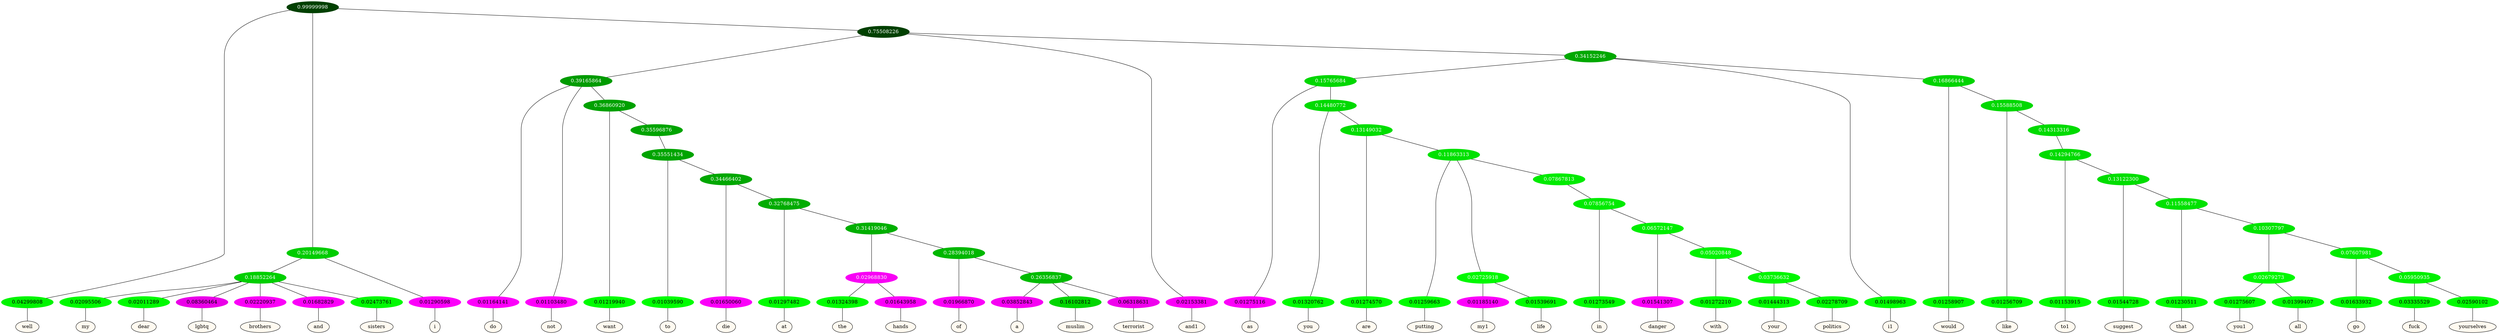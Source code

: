 graph {
	node [format=png height=0.15 nodesep=0.001 ordering=out overlap=prism overlap_scaling=0.01 ranksep=0.001 ratio=0.2 style=filled width=0.15]
	{
		rank=same
		a_w_1 [label=well color=black fillcolor=floralwhite style="filled,solid"]
		a_w_9 [label=my color=black fillcolor=floralwhite style="filled,solid"]
		a_w_10 [label=dear color=black fillcolor=floralwhite style="filled,solid"]
		a_w_11 [label=lgbtq color=black fillcolor=floralwhite style="filled,solid"]
		a_w_12 [label=brothers color=black fillcolor=floralwhite style="filled,solid"]
		a_w_13 [label=and color=black fillcolor=floralwhite style="filled,solid"]
		a_w_14 [label=sisters color=black fillcolor=floralwhite style="filled,solid"]
		a_w_5 [label=i color=black fillcolor=floralwhite style="filled,solid"]
		a_w_15 [label=do color=black fillcolor=floralwhite style="filled,solid"]
		a_w_16 [label=not color=black fillcolor=floralwhite style="filled,solid"]
		a_w_21 [label=want color=black fillcolor=floralwhite style="filled,solid"]
		a_w_32 [label=to color=black fillcolor=floralwhite style="filled,solid"]
		a_w_37 [label=die color=black fillcolor=floralwhite style="filled,solid"]
		a_w_44 [label=at color=black fillcolor=floralwhite style="filled,solid"]
		a_w_57 [label=the color=black fillcolor=floralwhite style="filled,solid"]
		a_w_58 [label=hands color=black fillcolor=floralwhite style="filled,solid"]
		a_w_59 [label=of color=black fillcolor=floralwhite style="filled,solid"]
		a_w_65 [label=a color=black fillcolor=floralwhite style="filled,solid"]
		a_w_66 [label=muslim color=black fillcolor=floralwhite style="filled,solid"]
		a_w_67 [label=terrorist color=black fillcolor=floralwhite style="filled,solid"]
		a_w_7 [label=and1 color=black fillcolor=floralwhite style="filled,solid"]
		a_w_23 [label=as color=black fillcolor=floralwhite style="filled,solid"]
		a_w_28 [label=you color=black fillcolor=floralwhite style="filled,solid"]
		a_w_34 [label=are color=black fillcolor=floralwhite style="filled,solid"]
		a_w_39 [label=putting color=black fillcolor=floralwhite style="filled,solid"]
		a_w_46 [label=my1 color=black fillcolor=floralwhite style="filled,solid"]
		a_w_47 [label=life color=black fillcolor=floralwhite style="filled,solid"]
		a_w_53 [label=in color=black fillcolor=floralwhite style="filled,solid"]
		a_w_61 [label=danger color=black fillcolor=floralwhite style="filled,solid"]
		a_w_68 [label=with color=black fillcolor=floralwhite style="filled,solid"]
		a_w_74 [label=your color=black fillcolor=floralwhite style="filled,solid"]
		a_w_75 [label=politics color=black fillcolor=floralwhite style="filled,solid"]
		a_w_19 [label=i1 color=black fillcolor=floralwhite style="filled,solid"]
		a_w_25 [label=would color=black fillcolor=floralwhite style="filled,solid"]
		a_w_30 [label=like color=black fillcolor=floralwhite style="filled,solid"]
		a_w_42 [label=to1 color=black fillcolor=floralwhite style="filled,solid"]
		a_w_49 [label=suggest color=black fillcolor=floralwhite style="filled,solid"]
		a_w_55 [label=that color=black fillcolor=floralwhite style="filled,solid"]
		a_w_70 [label=you1 color=black fillcolor=floralwhite style="filled,solid"]
		a_w_71 [label=all color=black fillcolor=floralwhite style="filled,solid"]
		a_w_72 [label=go color=black fillcolor=floralwhite style="filled,solid"]
		a_w_76 [label=fuck color=black fillcolor=floralwhite style="filled,solid"]
		a_w_77 [label=yourselves color=black fillcolor=floralwhite style="filled,solid"]
	}
	a_n_1 -- a_w_1
	a_n_9 -- a_w_9
	a_n_10 -- a_w_10
	a_n_11 -- a_w_11
	a_n_12 -- a_w_12
	a_n_13 -- a_w_13
	a_n_14 -- a_w_14
	a_n_5 -- a_w_5
	a_n_15 -- a_w_15
	a_n_16 -- a_w_16
	a_n_21 -- a_w_21
	a_n_32 -- a_w_32
	a_n_37 -- a_w_37
	a_n_44 -- a_w_44
	a_n_57 -- a_w_57
	a_n_58 -- a_w_58
	a_n_59 -- a_w_59
	a_n_65 -- a_w_65
	a_n_66 -- a_w_66
	a_n_67 -- a_w_67
	a_n_7 -- a_w_7
	a_n_23 -- a_w_23
	a_n_28 -- a_w_28
	a_n_34 -- a_w_34
	a_n_39 -- a_w_39
	a_n_46 -- a_w_46
	a_n_47 -- a_w_47
	a_n_53 -- a_w_53
	a_n_61 -- a_w_61
	a_n_68 -- a_w_68
	a_n_74 -- a_w_74
	a_n_75 -- a_w_75
	a_n_19 -- a_w_19
	a_n_25 -- a_w_25
	a_n_30 -- a_w_30
	a_n_42 -- a_w_42
	a_n_49 -- a_w_49
	a_n_55 -- a_w_55
	a_n_70 -- a_w_70
	a_n_71 -- a_w_71
	a_n_72 -- a_w_72
	a_n_76 -- a_w_76
	a_n_77 -- a_w_77
	{
		rank=same
		a_n_1 [label=0.04299808 color="0.334 1.000 0.957" fontcolor=black]
		a_n_9 [label=0.02095506 color="0.334 1.000 0.979" fontcolor=black]
		a_n_10 [label=0.02011289 color="0.334 1.000 0.980" fontcolor=black]
		a_n_11 [label=0.08360464 color="0.835 1.000 0.916" fontcolor=black]
		a_n_12 [label=0.02220937 color="0.835 1.000 0.978" fontcolor=black]
		a_n_13 [label=0.01682829 color="0.835 1.000 0.983" fontcolor=black]
		a_n_14 [label=0.02473761 color="0.334 1.000 0.975" fontcolor=black]
		a_n_5 [label=0.01290598 color="0.835 1.000 0.987" fontcolor=black]
		a_n_15 [label=0.01164141 color="0.835 1.000 0.988" fontcolor=black]
		a_n_16 [label=0.01103480 color="0.835 1.000 0.989" fontcolor=black]
		a_n_21 [label=0.01219940 color="0.334 1.000 0.988" fontcolor=black]
		a_n_32 [label=0.01039590 color="0.334 1.000 0.990" fontcolor=black]
		a_n_37 [label=0.01650060 color="0.835 1.000 0.983" fontcolor=black]
		a_n_44 [label=0.01297482 color="0.334 1.000 0.987" fontcolor=black]
		a_n_57 [label=0.01324398 color="0.334 1.000 0.987" fontcolor=black]
		a_n_58 [label=0.01643958 color="0.835 1.000 0.984" fontcolor=black]
		a_n_59 [label=0.01966870 color="0.835 1.000 0.980" fontcolor=black]
		a_n_65 [label=0.03852843 color="0.835 1.000 0.961" fontcolor=black]
		a_n_66 [label=0.16102812 color="0.334 1.000 0.839" fontcolor=black]
		a_n_67 [label=0.06318631 color="0.835 1.000 0.937" fontcolor=black]
		a_n_7 [label=0.02153381 color="0.835 1.000 0.978" fontcolor=black]
		a_n_23 [label=0.01275116 color="0.835 1.000 0.987" fontcolor=black]
		a_n_28 [label=0.01320762 color="0.334 1.000 0.987" fontcolor=black]
		a_n_34 [label=0.01274570 color="0.334 1.000 0.987" fontcolor=black]
		a_n_39 [label=0.01259663 color="0.334 1.000 0.987" fontcolor=black]
		a_n_46 [label=0.01185140 color="0.835 1.000 0.988" fontcolor=black]
		a_n_47 [label=0.01539691 color="0.334 1.000 0.985" fontcolor=black]
		a_n_53 [label=0.01273549 color="0.334 1.000 0.987" fontcolor=black]
		a_n_61 [label=0.01541307 color="0.835 1.000 0.985" fontcolor=black]
		a_n_68 [label=0.01272210 color="0.334 1.000 0.987" fontcolor=black]
		a_n_74 [label=0.01444313 color="0.334 1.000 0.986" fontcolor=black]
		a_n_75 [label=0.02278709 color="0.334 1.000 0.977" fontcolor=black]
		a_n_19 [label=0.01498963 color="0.334 1.000 0.985" fontcolor=black]
		a_n_25 [label=0.01258907 color="0.334 1.000 0.987" fontcolor=black]
		a_n_30 [label=0.01256709 color="0.334 1.000 0.987" fontcolor=black]
		a_n_42 [label=0.01153915 color="0.334 1.000 0.988" fontcolor=black]
		a_n_49 [label=0.01544728 color="0.334 1.000 0.985" fontcolor=black]
		a_n_55 [label=0.01230511 color="0.334 1.000 0.988" fontcolor=black]
		a_n_70 [label=0.01275607 color="0.334 1.000 0.987" fontcolor=black]
		a_n_71 [label=0.01399407 color="0.334 1.000 0.986" fontcolor=black]
		a_n_72 [label=0.01633932 color="0.334 1.000 0.984" fontcolor=black]
		a_n_76 [label=0.03335529 color="0.334 1.000 0.967" fontcolor=black]
		a_n_77 [label=0.02590102 color="0.334 1.000 0.974" fontcolor=black]
	}
	a_n_0 [label=0.99999998 color="0.334 1.000 0.250" fontcolor=grey99]
	a_n_0 -- a_n_1
	a_n_2 [label=0.20149668 color="0.334 1.000 0.799" fontcolor=grey99]
	a_n_0 -- a_n_2
	a_n_3 [label=0.75508226 color="0.334 1.000 0.250" fontcolor=grey99]
	a_n_0 -- a_n_3
	a_n_4 [label=0.18852264 color="0.334 1.000 0.811" fontcolor=grey99]
	a_n_2 -- a_n_4
	a_n_2 -- a_n_5
	a_n_6 [label=0.39165864 color="0.334 1.000 0.608" fontcolor=grey99]
	a_n_3 -- a_n_6
	a_n_3 -- a_n_7
	a_n_8 [label=0.34152246 color="0.334 1.000 0.658" fontcolor=grey99]
	a_n_3 -- a_n_8
	a_n_4 -- a_n_9
	a_n_4 -- a_n_10
	a_n_4 -- a_n_11
	a_n_4 -- a_n_12
	a_n_4 -- a_n_13
	a_n_4 -- a_n_14
	a_n_6 -- a_n_15
	a_n_6 -- a_n_16
	a_n_17 [label=0.36860920 color="0.334 1.000 0.631" fontcolor=grey99]
	a_n_6 -- a_n_17
	a_n_18 [label=0.15765684 color="0.334 1.000 0.842" fontcolor=grey99]
	a_n_8 -- a_n_18
	a_n_8 -- a_n_19
	a_n_20 [label=0.16866444 color="0.334 1.000 0.831" fontcolor=grey99]
	a_n_8 -- a_n_20
	a_n_17 -- a_n_21
	a_n_22 [label=0.35596876 color="0.334 1.000 0.644" fontcolor=grey99]
	a_n_17 -- a_n_22
	a_n_18 -- a_n_23
	a_n_24 [label=0.14480772 color="0.334 1.000 0.855" fontcolor=grey99]
	a_n_18 -- a_n_24
	a_n_20 -- a_n_25
	a_n_26 [label=0.15588508 color="0.334 1.000 0.844" fontcolor=grey99]
	a_n_20 -- a_n_26
	a_n_27 [label=0.35551434 color="0.334 1.000 0.644" fontcolor=grey99]
	a_n_22 -- a_n_27
	a_n_24 -- a_n_28
	a_n_29 [label=0.13149032 color="0.334 1.000 0.869" fontcolor=grey99]
	a_n_24 -- a_n_29
	a_n_26 -- a_n_30
	a_n_31 [label=0.14313316 color="0.334 1.000 0.857" fontcolor=grey99]
	a_n_26 -- a_n_31
	a_n_27 -- a_n_32
	a_n_33 [label=0.34466402 color="0.334 1.000 0.655" fontcolor=grey99]
	a_n_27 -- a_n_33
	a_n_29 -- a_n_34
	a_n_35 [label=0.11863313 color="0.334 1.000 0.881" fontcolor=grey99]
	a_n_29 -- a_n_35
	a_n_36 [label=0.14294766 color="0.334 1.000 0.857" fontcolor=grey99]
	a_n_31 -- a_n_36
	a_n_33 -- a_n_37
	a_n_38 [label=0.32768475 color="0.334 1.000 0.672" fontcolor=grey99]
	a_n_33 -- a_n_38
	a_n_35 -- a_n_39
	a_n_40 [label=0.02725918 color="0.334 1.000 0.973" fontcolor=grey99]
	a_n_35 -- a_n_40
	a_n_41 [label=0.07867813 color="0.334 1.000 0.921" fontcolor=grey99]
	a_n_35 -- a_n_41
	a_n_36 -- a_n_42
	a_n_43 [label=0.13122300 color="0.334 1.000 0.869" fontcolor=grey99]
	a_n_36 -- a_n_43
	a_n_38 -- a_n_44
	a_n_45 [label=0.31419046 color="0.334 1.000 0.686" fontcolor=grey99]
	a_n_38 -- a_n_45
	a_n_40 -- a_n_46
	a_n_40 -- a_n_47
	a_n_48 [label=0.07856754 color="0.334 1.000 0.921" fontcolor=grey99]
	a_n_41 -- a_n_48
	a_n_43 -- a_n_49
	a_n_50 [label=0.11558477 color="0.334 1.000 0.884" fontcolor=grey99]
	a_n_43 -- a_n_50
	a_n_51 [label=0.02968830 color="0.835 1.000 0.970" fontcolor=grey99]
	a_n_45 -- a_n_51
	a_n_52 [label=0.28394018 color="0.334 1.000 0.716" fontcolor=grey99]
	a_n_45 -- a_n_52
	a_n_48 -- a_n_53
	a_n_54 [label=0.06572147 color="0.334 1.000 0.934" fontcolor=grey99]
	a_n_48 -- a_n_54
	a_n_50 -- a_n_55
	a_n_56 [label=0.10307797 color="0.334 1.000 0.897" fontcolor=grey99]
	a_n_50 -- a_n_56
	a_n_51 -- a_n_57
	a_n_51 -- a_n_58
	a_n_52 -- a_n_59
	a_n_60 [label=0.26356837 color="0.334 1.000 0.736" fontcolor=grey99]
	a_n_52 -- a_n_60
	a_n_54 -- a_n_61
	a_n_62 [label=0.05020848 color="0.334 1.000 0.950" fontcolor=grey99]
	a_n_54 -- a_n_62
	a_n_63 [label=0.02679273 color="0.334 1.000 0.973" fontcolor=grey99]
	a_n_56 -- a_n_63
	a_n_64 [label=0.07607981 color="0.334 1.000 0.924" fontcolor=grey99]
	a_n_56 -- a_n_64
	a_n_60 -- a_n_65
	a_n_60 -- a_n_66
	a_n_60 -- a_n_67
	a_n_62 -- a_n_68
	a_n_69 [label=0.03736632 color="0.334 1.000 0.963" fontcolor=grey99]
	a_n_62 -- a_n_69
	a_n_63 -- a_n_70
	a_n_63 -- a_n_71
	a_n_64 -- a_n_72
	a_n_73 [label=0.05950935 color="0.334 1.000 0.940" fontcolor=grey99]
	a_n_64 -- a_n_73
	a_n_69 -- a_n_74
	a_n_69 -- a_n_75
	a_n_73 -- a_n_76
	a_n_73 -- a_n_77
}
